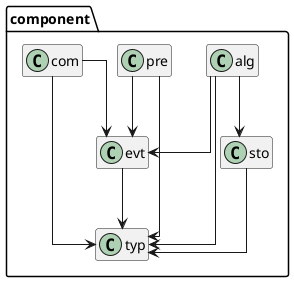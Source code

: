 @startuml

hide empty members
skinparam linetype ortho

namespace component {
class alg
class sto
class pre
class evt
class typ
class com

alg --> typ
sto --> typ
alg --> sto
pre --> typ
evt --> typ
alg --> evt
pre --> evt
com --> typ
com --> evt
}

@enduml
